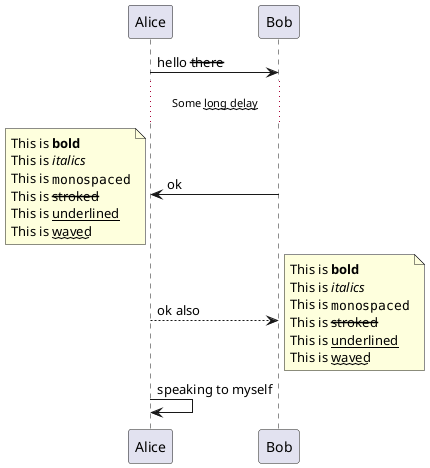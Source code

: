 @startuml
Alice -> Bob : hello --there--
... Some ~~long delay~~ ...
Bob -> Alice : ok
note left
This is **bold**
This is //italics//
This is ""monospaced""
This is --stroked--
This is __underlined__
This is ~~waved~~
end note


Alice --> Bob  : ok also
note right
This is **bold**
This is //italics//
This is ""monospaced""
This is --stroked--
This is __underlined__
This is ~~waved~~
end note

Alice->Alice : speaking to myself
@enduml
